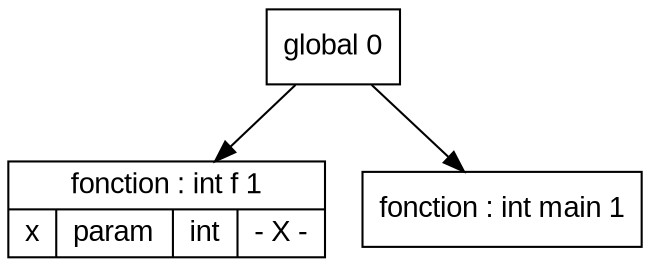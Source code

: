 digraph "tds"{

	node [fontname="Arial"];

	N1 [shape=record label="{ fonction : int f 1
	| { x | param | int | - X - }
	}"];

	N2 [shape=record label="{ fonction : int main 1
	}"];

	N0 [shape=record label="{ global 0
	}"];


	N0 -> N1; 
	N0 -> N2; 
}
